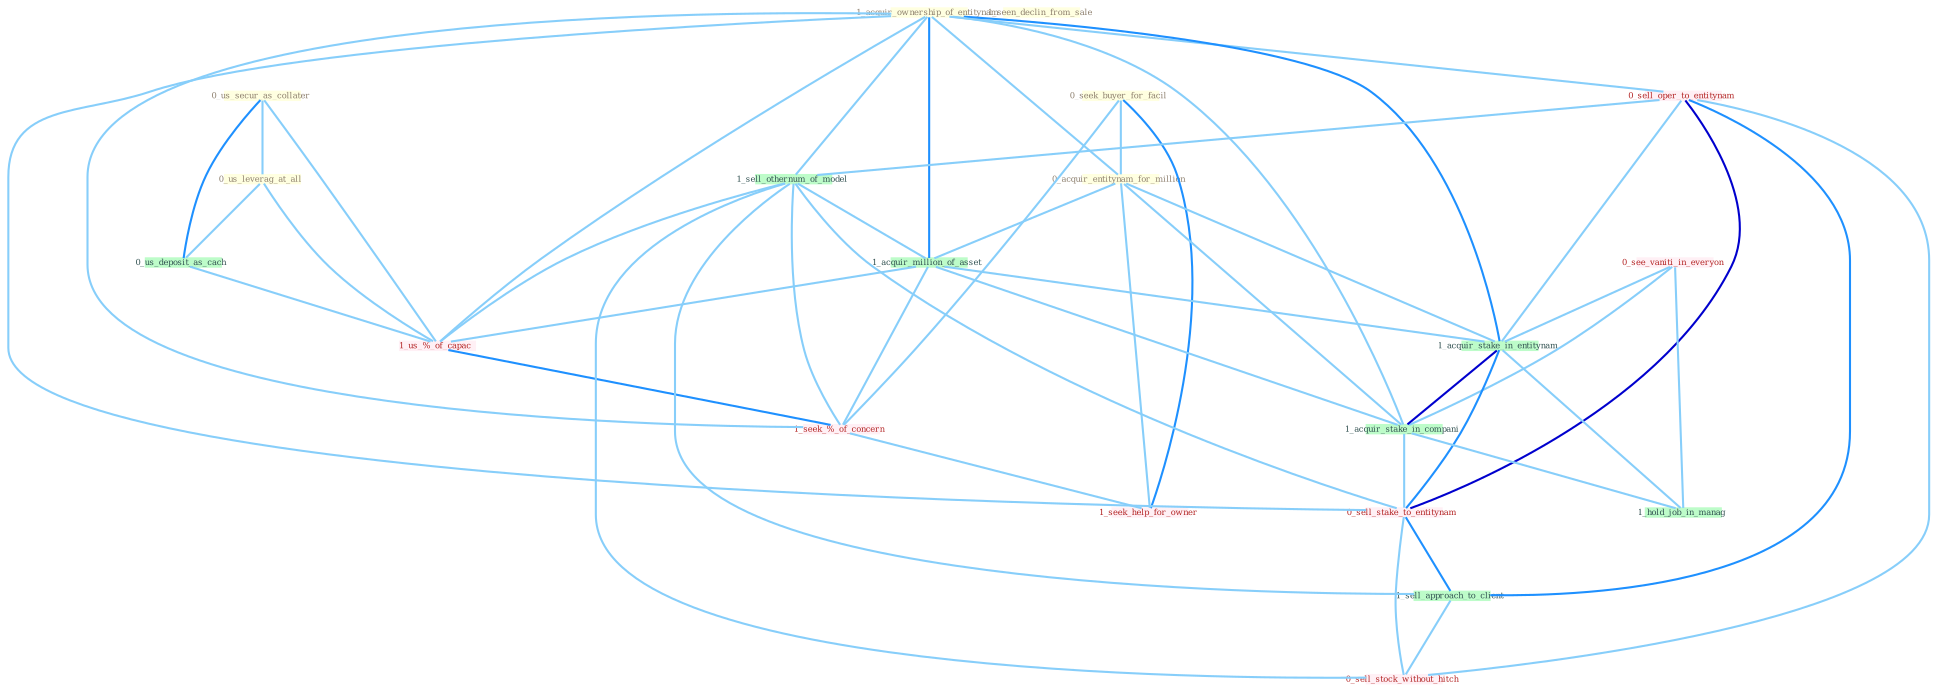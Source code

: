 Graph G{ 
    node
    [shape=polygon,style=filled,width=.5,height=.06,color="#BDFCC9",fixedsize=true,fontsize=4,
    fontcolor="#2f4f4f"];
    {node
    [color="#ffffe0", fontcolor="#8b7d6b"] "0_us_secur_as_collater " "0_us_leverag_at_all " "0_seek_buyer_for_facil " "1_seen_declin_from_sale " "1_acquir_ownership_of_entitynam " "0_acquir_entitynam_for_million "}
{node [color="#fff0f5", fontcolor="#b22222"] "0_sell_oper_to_entitynam " "0_see_vaniti_in_everyon " "0_sell_stake_to_entitynam " "1_us_%_of_capac " "0_sell_stock_without_hitch " "1_seek_%_of_concern " "1_seek_help_for_owner "}
edge [color="#B0E2FF"];

	"0_us_secur_as_collater " -- "0_us_leverag_at_all " [w="1", color="#87cefa" ];
	"0_us_secur_as_collater " -- "0_us_deposit_as_cach " [w="2", color="#1e90ff" , len=0.8];
	"0_us_secur_as_collater " -- "1_us_%_of_capac " [w="1", color="#87cefa" ];
	"0_us_leverag_at_all " -- "0_us_deposit_as_cach " [w="1", color="#87cefa" ];
	"0_us_leverag_at_all " -- "1_us_%_of_capac " [w="1", color="#87cefa" ];
	"0_seek_buyer_for_facil " -- "0_acquir_entitynam_for_million " [w="1", color="#87cefa" ];
	"0_seek_buyer_for_facil " -- "1_seek_%_of_concern " [w="1", color="#87cefa" ];
	"0_seek_buyer_for_facil " -- "1_seek_help_for_owner " [w="2", color="#1e90ff" , len=0.8];
	"1_acquir_ownership_of_entitynam " -- "0_acquir_entitynam_for_million " [w="1", color="#87cefa" ];
	"1_acquir_ownership_of_entitynam " -- "0_sell_oper_to_entitynam " [w="1", color="#87cefa" ];
	"1_acquir_ownership_of_entitynam " -- "1_sell_othernum_of_model " [w="1", color="#87cefa" ];
	"1_acquir_ownership_of_entitynam " -- "1_acquir_million_of_asset " [w="2", color="#1e90ff" , len=0.8];
	"1_acquir_ownership_of_entitynam " -- "1_acquir_stake_in_entitynam " [w="2", color="#1e90ff" , len=0.8];
	"1_acquir_ownership_of_entitynam " -- "1_acquir_stake_in_compani " [w="1", color="#87cefa" ];
	"1_acquir_ownership_of_entitynam " -- "0_sell_stake_to_entitynam " [w="1", color="#87cefa" ];
	"1_acquir_ownership_of_entitynam " -- "1_us_%_of_capac " [w="1", color="#87cefa" ];
	"1_acquir_ownership_of_entitynam " -- "1_seek_%_of_concern " [w="1", color="#87cefa" ];
	"0_acquir_entitynam_for_million " -- "1_acquir_million_of_asset " [w="1", color="#87cefa" ];
	"0_acquir_entitynam_for_million " -- "1_acquir_stake_in_entitynam " [w="1", color="#87cefa" ];
	"0_acquir_entitynam_for_million " -- "1_acquir_stake_in_compani " [w="1", color="#87cefa" ];
	"0_acquir_entitynam_for_million " -- "1_seek_help_for_owner " [w="1", color="#87cefa" ];
	"0_sell_oper_to_entitynam " -- "1_sell_othernum_of_model " [w="1", color="#87cefa" ];
	"0_sell_oper_to_entitynam " -- "1_acquir_stake_in_entitynam " [w="1", color="#87cefa" ];
	"0_sell_oper_to_entitynam " -- "0_sell_stake_to_entitynam " [w="3", color="#0000cd" , len=0.6];
	"0_sell_oper_to_entitynam " -- "1_sell_approach_to_client " [w="2", color="#1e90ff" , len=0.8];
	"0_sell_oper_to_entitynam " -- "0_sell_stock_without_hitch " [w="1", color="#87cefa" ];
	"1_sell_othernum_of_model " -- "1_acquir_million_of_asset " [w="1", color="#87cefa" ];
	"1_sell_othernum_of_model " -- "0_sell_stake_to_entitynam " [w="1", color="#87cefa" ];
	"1_sell_othernum_of_model " -- "1_us_%_of_capac " [w="1", color="#87cefa" ];
	"1_sell_othernum_of_model " -- "1_sell_approach_to_client " [w="1", color="#87cefa" ];
	"1_sell_othernum_of_model " -- "0_sell_stock_without_hitch " [w="1", color="#87cefa" ];
	"1_sell_othernum_of_model " -- "1_seek_%_of_concern " [w="1", color="#87cefa" ];
	"0_see_vaniti_in_everyon " -- "1_acquir_stake_in_entitynam " [w="1", color="#87cefa" ];
	"0_see_vaniti_in_everyon " -- "1_acquir_stake_in_compani " [w="1", color="#87cefa" ];
	"0_see_vaniti_in_everyon " -- "1_hold_job_in_manag " [w="1", color="#87cefa" ];
	"1_acquir_million_of_asset " -- "1_acquir_stake_in_entitynam " [w="1", color="#87cefa" ];
	"1_acquir_million_of_asset " -- "1_acquir_stake_in_compani " [w="1", color="#87cefa" ];
	"1_acquir_million_of_asset " -- "1_us_%_of_capac " [w="1", color="#87cefa" ];
	"1_acquir_million_of_asset " -- "1_seek_%_of_concern " [w="1", color="#87cefa" ];
	"0_us_deposit_as_cach " -- "1_us_%_of_capac " [w="1", color="#87cefa" ];
	"1_acquir_stake_in_entitynam " -- "1_acquir_stake_in_compani " [w="3", color="#0000cd" , len=0.6];
	"1_acquir_stake_in_entitynam " -- "0_sell_stake_to_entitynam " [w="2", color="#1e90ff" , len=0.8];
	"1_acquir_stake_in_entitynam " -- "1_hold_job_in_manag " [w="1", color="#87cefa" ];
	"1_acquir_stake_in_compani " -- "0_sell_stake_to_entitynam " [w="1", color="#87cefa" ];
	"1_acquir_stake_in_compani " -- "1_hold_job_in_manag " [w="1", color="#87cefa" ];
	"0_sell_stake_to_entitynam " -- "1_sell_approach_to_client " [w="2", color="#1e90ff" , len=0.8];
	"0_sell_stake_to_entitynam " -- "0_sell_stock_without_hitch " [w="1", color="#87cefa" ];
	"1_us_%_of_capac " -- "1_seek_%_of_concern " [w="2", color="#1e90ff" , len=0.8];
	"1_sell_approach_to_client " -- "0_sell_stock_without_hitch " [w="1", color="#87cefa" ];
	"1_seek_%_of_concern " -- "1_seek_help_for_owner " [w="1", color="#87cefa" ];
}